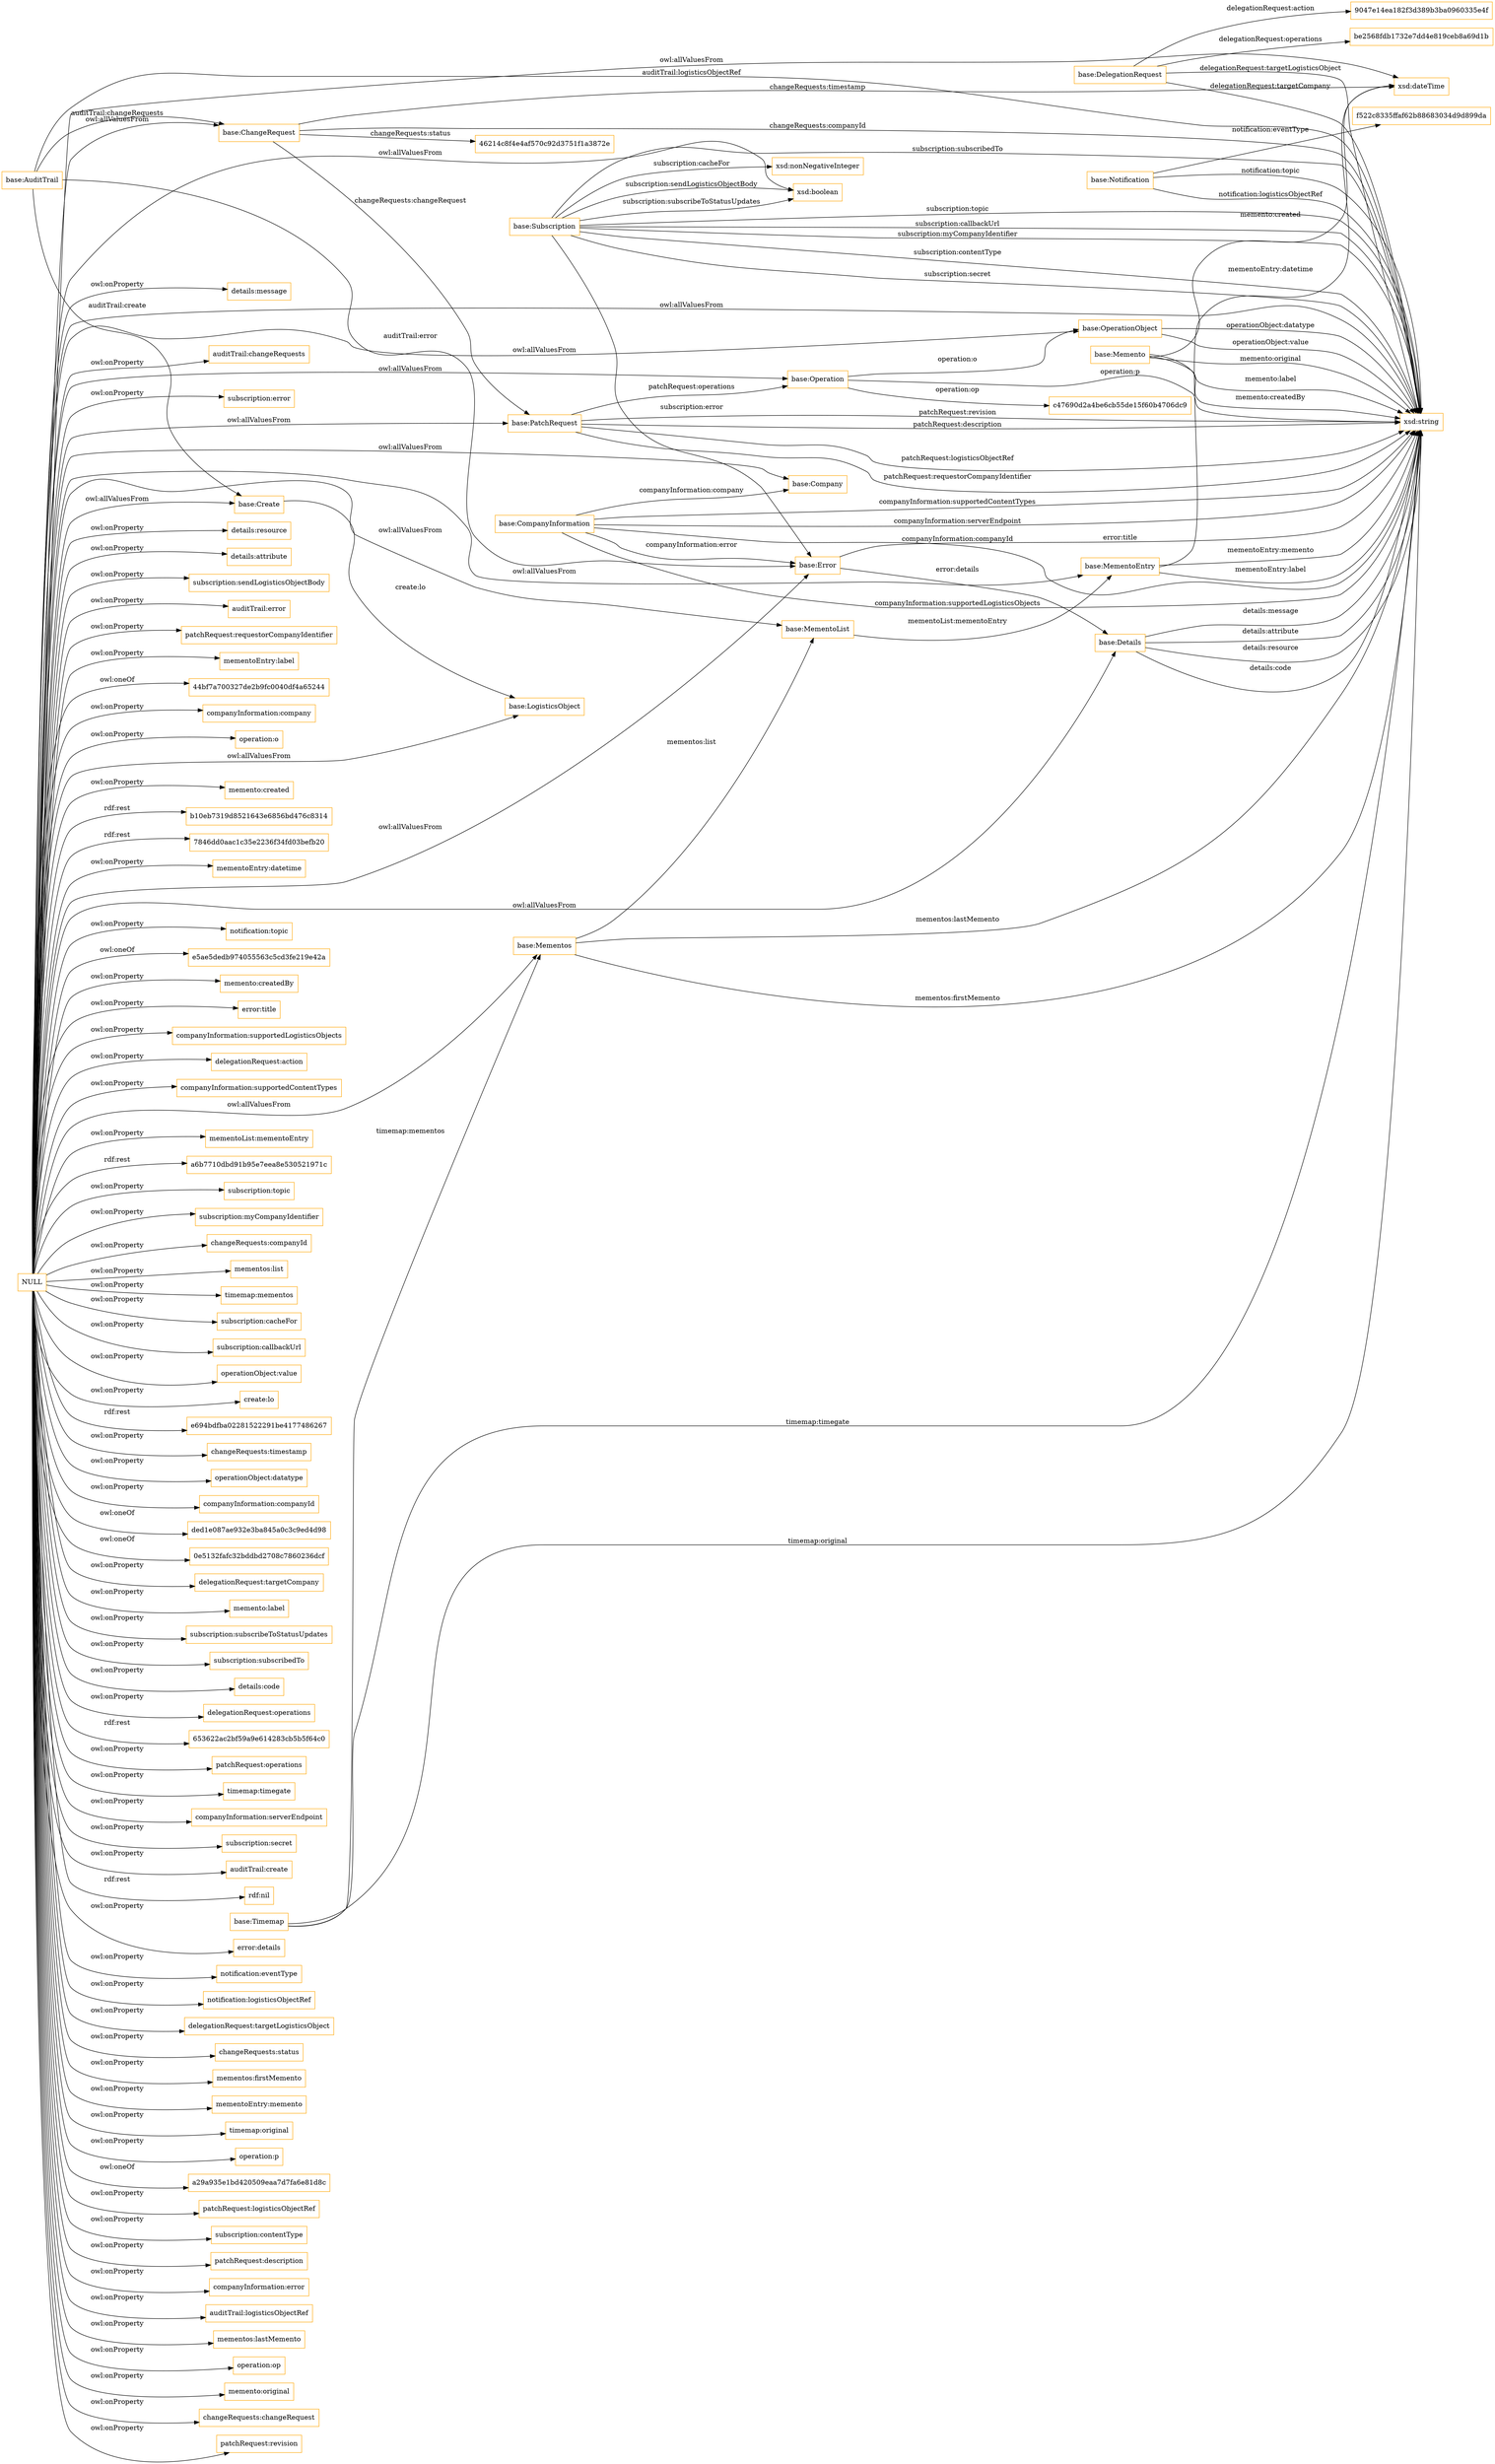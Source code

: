 digraph ar2dtool_diagram { 
rankdir=LR;
size="1501"
node [shape = rectangle, color="orange"]; "base:Error" "base:ChangeRequest" "base:DelegationRequest" "base:Timemap" "base:CompanyInformation" "base:PatchRequest" "base:AuditTrail" "base:OperationObject" "base:Create" "base:Notification" "base:Details" "base:Subscription" "base:Memento" "base:Operation" "base:MementoList" "base:Mementos" "base:MementoEntry" ; /*classes style*/
	"NULL" -> "base:Error" [ label = "owl:allValuesFrom" ];
	"NULL" -> "notification:topic" [ label = "owl:onProperty" ];
	"NULL" -> "e5ae5dedb974055563c5cd3fe219e42a" [ label = "owl:oneOf" ];
	"NULL" -> "base:Create" [ label = "owl:allValuesFrom" ];
	"NULL" -> "memento:createdBy" [ label = "owl:onProperty" ];
	"NULL" -> "error:title" [ label = "owl:onProperty" ];
	"NULL" -> "companyInformation:supportedLogisticsObjects" [ label = "owl:onProperty" ];
	"NULL" -> "delegationRequest:action" [ label = "owl:onProperty" ];
	"NULL" -> "companyInformation:supportedContentTypes" [ label = "owl:onProperty" ];
	"NULL" -> "xsd:boolean" [ label = "owl:allValuesFrom" ];
	"NULL" -> "mementoList:mementoEntry" [ label = "owl:onProperty" ];
	"NULL" -> "a6b7710dbd91b95e7eea8e530521971c" [ label = "rdf:rest" ];
	"NULL" -> "subscription:topic" [ label = "owl:onProperty" ];
	"NULL" -> "subscription:myCompanyIdentifier" [ label = "owl:onProperty" ];
	"NULL" -> "changeRequests:companyId" [ label = "owl:onProperty" ];
	"NULL" -> "mementos:list" [ label = "owl:onProperty" ];
	"NULL" -> "timemap:mementos" [ label = "owl:onProperty" ];
	"NULL" -> "subscription:cacheFor" [ label = "owl:onProperty" ];
	"NULL" -> "subscription:callbackUrl" [ label = "owl:onProperty" ];
	"NULL" -> "operationObject:value" [ label = "owl:onProperty" ];
	"NULL" -> "xsd:string" [ label = "owl:allValuesFrom" ];
	"NULL" -> "create:lo" [ label = "owl:onProperty" ];
	"NULL" -> "e694bdfba02281522291be4177486267" [ label = "rdf:rest" ];
	"NULL" -> "changeRequests:timestamp" [ label = "owl:onProperty" ];
	"NULL" -> "operationObject:datatype" [ label = "owl:onProperty" ];
	"NULL" -> "companyInformation:companyId" [ label = "owl:onProperty" ];
	"NULL" -> "ded1e087ae932e3ba845a0c3c9ed4d98" [ label = "owl:oneOf" ];
	"NULL" -> "0e5132fafc32bddbd2708c7860236dcf" [ label = "owl:oneOf" ];
	"NULL" -> "delegationRequest:targetCompany" [ label = "owl:onProperty" ];
	"NULL" -> "memento:label" [ label = "owl:onProperty" ];
	"NULL" -> "subscription:subscribeToStatusUpdates" [ label = "owl:onProperty" ];
	"NULL" -> "subscription:subscribedTo" [ label = "owl:onProperty" ];
	"NULL" -> "details:code" [ label = "owl:onProperty" ];
	"NULL" -> "delegationRequest:operations" [ label = "owl:onProperty" ];
	"NULL" -> "653622ac2bf59a9e614283cb5b5f64c0" [ label = "rdf:rest" ];
	"NULL" -> "patchRequest:operations" [ label = "owl:onProperty" ];
	"NULL" -> "timemap:timegate" [ label = "owl:onProperty" ];
	"NULL" -> "companyInformation:serverEndpoint" [ label = "owl:onProperty" ];
	"NULL" -> "base:Mementos" [ label = "owl:allValuesFrom" ];
	"NULL" -> "base:MementoList" [ label = "owl:allValuesFrom" ];
	"NULL" -> "subscription:secret" [ label = "owl:onProperty" ];
	"NULL" -> "auditTrail:create" [ label = "owl:onProperty" ];
	"NULL" -> "base:MementoEntry" [ label = "owl:allValuesFrom" ];
	"NULL" -> "rdf:nil" [ label = "rdf:rest" ];
	"NULL" -> "base:Company" [ label = "owl:allValuesFrom" ];
	"NULL" -> "error:details" [ label = "owl:onProperty" ];
	"NULL" -> "notification:eventType" [ label = "owl:onProperty" ];
	"NULL" -> "notification:logisticsObjectRef" [ label = "owl:onProperty" ];
	"NULL" -> "delegationRequest:targetLogisticsObject" [ label = "owl:onProperty" ];
	"NULL" -> "changeRequests:status" [ label = "owl:onProperty" ];
	"NULL" -> "mementos:firstMemento" [ label = "owl:onProperty" ];
	"NULL" -> "mementoEntry:memento" [ label = "owl:onProperty" ];
	"NULL" -> "timemap:original" [ label = "owl:onProperty" ];
	"NULL" -> "operation:p" [ label = "owl:onProperty" ];
	"NULL" -> "a29a935e1bd420509eaa7d7fa6e81d8c" [ label = "owl:oneOf" ];
	"NULL" -> "patchRequest:logisticsObjectRef" [ label = "owl:onProperty" ];
	"NULL" -> "subscription:contentType" [ label = "owl:onProperty" ];
	"NULL" -> "base:Details" [ label = "owl:allValuesFrom" ];
	"NULL" -> "base:PatchRequest" [ label = "owl:allValuesFrom" ];
	"NULL" -> "patchRequest:description" [ label = "owl:onProperty" ];
	"NULL" -> "companyInformation:error" [ label = "owl:onProperty" ];
	"NULL" -> "auditTrail:logisticsObjectRef" [ label = "owl:onProperty" ];
	"NULL" -> "xsd:dateTime" [ label = "owl:allValuesFrom" ];
	"NULL" -> "base:LogisticsObject" [ label = "owl:allValuesFrom" ];
	"NULL" -> "mementos:lastMemento" [ label = "owl:onProperty" ];
	"NULL" -> "operation:op" [ label = "owl:onProperty" ];
	"NULL" -> "memento:original" [ label = "owl:onProperty" ];
	"NULL" -> "base:OperationObject" [ label = "owl:allValuesFrom" ];
	"NULL" -> "changeRequests:changeRequest" [ label = "owl:onProperty" ];
	"NULL" -> "patchRequest:revision" [ label = "owl:onProperty" ];
	"NULL" -> "base:ChangeRequest" [ label = "owl:allValuesFrom" ];
	"NULL" -> "base:Operation" [ label = "owl:allValuesFrom" ];
	"NULL" -> "details:message" [ label = "owl:onProperty" ];
	"NULL" -> "auditTrail:changeRequests" [ label = "owl:onProperty" ];
	"NULL" -> "subscription:error" [ label = "owl:onProperty" ];
	"NULL" -> "details:attribute" [ label = "owl:onProperty" ];
	"NULL" -> "details:resource" [ label = "owl:onProperty" ];
	"NULL" -> "subscription:sendLogisticsObjectBody" [ label = "owl:onProperty" ];
	"NULL" -> "auditTrail:error" [ label = "owl:onProperty" ];
	"NULL" -> "companyInformation:company" [ label = "owl:onProperty" ];
	"NULL" -> "patchRequest:requestorCompanyIdentifier" [ label = "owl:onProperty" ];
	"NULL" -> "mementoEntry:label" [ label = "owl:onProperty" ];
	"NULL" -> "44bf7a700327de2b9fc0040df4a65244" [ label = "owl:oneOf" ];
	"NULL" -> "operation:o" [ label = "owl:onProperty" ];
	"NULL" -> "memento:created" [ label = "owl:onProperty" ];
	"NULL" -> "b10eb7319d8521643e6856bd476c8314" [ label = "rdf:rest" ];
	"NULL" -> "7846dd0aac1c35e2236f34fd03befb20" [ label = "rdf:rest" ];
	"NULL" -> "mementoEntry:datetime" [ label = "owl:onProperty" ];
	"base:OperationObject" -> "xsd:string" [ label = "operationObject:datatype" ];
	"base:Details" -> "xsd:string" [ label = "details:resource" ];
	"base:Details" -> "xsd:string" [ label = "details:code" ];
	"base:ChangeRequest" -> "xsd:string" [ label = "changeRequests:companyId" ];
	"base:Notification" -> "f522c8335ffaf62b88683034d9d899da" [ label = "notification:eventType" ];
	"base:Notification" -> "xsd:string" [ label = "notification:logisticsObjectRef" ];
	"base:Operation" -> "c47690d2a4be6cb55de15f60b4706dc9" [ label = "operation:op" ];
	"base:Subscription" -> "base:Error" [ label = "subscription:error" ];
	"base:PatchRequest" -> "xsd:string" [ label = "patchRequest:logisticsObjectRef" ];
	"base:Details" -> "xsd:string" [ label = "details:message" ];
	"base:Timemap" -> "xsd:string" [ label = "timemap:original" ];
	"base:PatchRequest" -> "xsd:string" [ label = "patchRequest:requestorCompanyIdentifier" ];
	"base:PatchRequest" -> "base:Operation" [ label = "patchRequest:operations" ];
	"base:ChangeRequest" -> "base:PatchRequest" [ label = "changeRequests:changeRequest" ];
	"base:DelegationRequest" -> "be2568fdb1732e7dd4e819ceb8a69d1b" [ label = "delegationRequest:operations" ];
	"base:Subscription" -> "xsd:boolean" [ label = "subscription:sendLogisticsObjectBody" ];
	"base:CompanyInformation" -> "xsd:string" [ label = "companyInformation:supportedLogisticsObjects" ];
	"base:CompanyInformation" -> "xsd:string" [ label = "companyInformation:supportedContentTypes" ];
	"base:Mementos" -> "xsd:string" [ label = "mementos:lastMemento" ];
	"base:Error" -> "base:Details" [ label = "error:details" ];
	"base:DelegationRequest" -> "9047e14ea182f3d389b3ba0960335e4f" [ label = "delegationRequest:action" ];
	"base:CompanyInformation" -> "xsd:string" [ label = "companyInformation:serverEndpoint" ];
	"base:Create" -> "base:LogisticsObject" [ label = "create:lo" ];
	"base:Subscription" -> "xsd:string" [ label = "subscription:topic" ];
	"base:DelegationRequest" -> "xsd:string" [ label = "delegationRequest:targetCompany" ];
	"base:Memento" -> "xsd:string" [ label = "memento:original" ];
	"base:AuditTrail" -> "base:Error" [ label = "auditTrail:error" ];
	"base:Memento" -> "xsd:dateTime" [ label = "memento:created" ];
	"base:Subscription" -> "xsd:string" [ label = "subscription:callbackUrl" ];
	"base:Subscription" -> "xsd:string" [ label = "subscription:myCompanyIdentifier" ];
	"base:CompanyInformation" -> "base:Company" [ label = "companyInformation:company" ];
	"base:Memento" -> "xsd:string" [ label = "memento:label" ];
	"base:MementoEntry" -> "xsd:dateTime" [ label = "mementoEntry:datetime" ];
	"base:MementoEntry" -> "xsd:string" [ label = "mementoEntry:memento" ];
	"base:ChangeRequest" -> "46214c8f4e4af570c92d3751f1a3872e" [ label = "changeRequests:status" ];
	"base:PatchRequest" -> "xsd:string" [ label = "patchRequest:revision" ];
	"base:DelegationRequest" -> "xsd:string" [ label = "delegationRequest:targetLogisticsObject" ];
	"base:Timemap" -> "xsd:string" [ label = "timemap:timegate" ];
	"base:MementoList" -> "base:MementoEntry" [ label = "mementoList:mementoEntry" ];
	"base:Subscription" -> "xsd:string" [ label = "subscription:contentType" ];
	"base:AuditTrail" -> "base:Create" [ label = "auditTrail:create" ];
	"base:Timemap" -> "base:Mementos" [ label = "timemap:mementos" ];
	"base:Memento" -> "xsd:string" [ label = "memento:createdBy" ];
	"base:Mementos" -> "xsd:string" [ label = "mementos:firstMemento" ];
	"base:ChangeRequest" -> "xsd:dateTime" [ label = "changeRequests:timestamp" ];
	"base:CompanyInformation" -> "base:Error" [ label = "companyInformation:error" ];
	"base:PatchRequest" -> "xsd:string" [ label = "patchRequest:description" ];
	"base:Subscription" -> "xsd:string" [ label = "subscription:secret" ];
	"base:CompanyInformation" -> "xsd:string" [ label = "companyInformation:companyId" ];
	"base:AuditTrail" -> "xsd:string" [ label = "auditTrail:logisticsObjectRef" ];
	"base:Subscription" -> "xsd:nonNegativeInteger" [ label = "subscription:cacheFor" ];
	"base:Subscription" -> "xsd:string" [ label = "subscription:subscribedTo" ];
	"base:Notification" -> "xsd:string" [ label = "notification:topic" ];
	"base:Error" -> "xsd:string" [ label = "error:title" ];
	"base:MementoEntry" -> "xsd:string" [ label = "mementoEntry:label" ];
	"base:Subscription" -> "xsd:boolean" [ label = "subscription:subscribeToStatusUpdates" ];
	"base:Details" -> "xsd:string" [ label = "details:attribute" ];
	"base:Mementos" -> "base:MementoList" [ label = "mementos:list" ];
	"base:Operation" -> "base:OperationObject" [ label = "operation:o" ];
	"base:AuditTrail" -> "base:ChangeRequest" [ label = "auditTrail:changeRequests" ];
	"base:Operation" -> "xsd:string" [ label = "operation:p" ];
	"base:OperationObject" -> "xsd:string" [ label = "operationObject:value" ];

}
